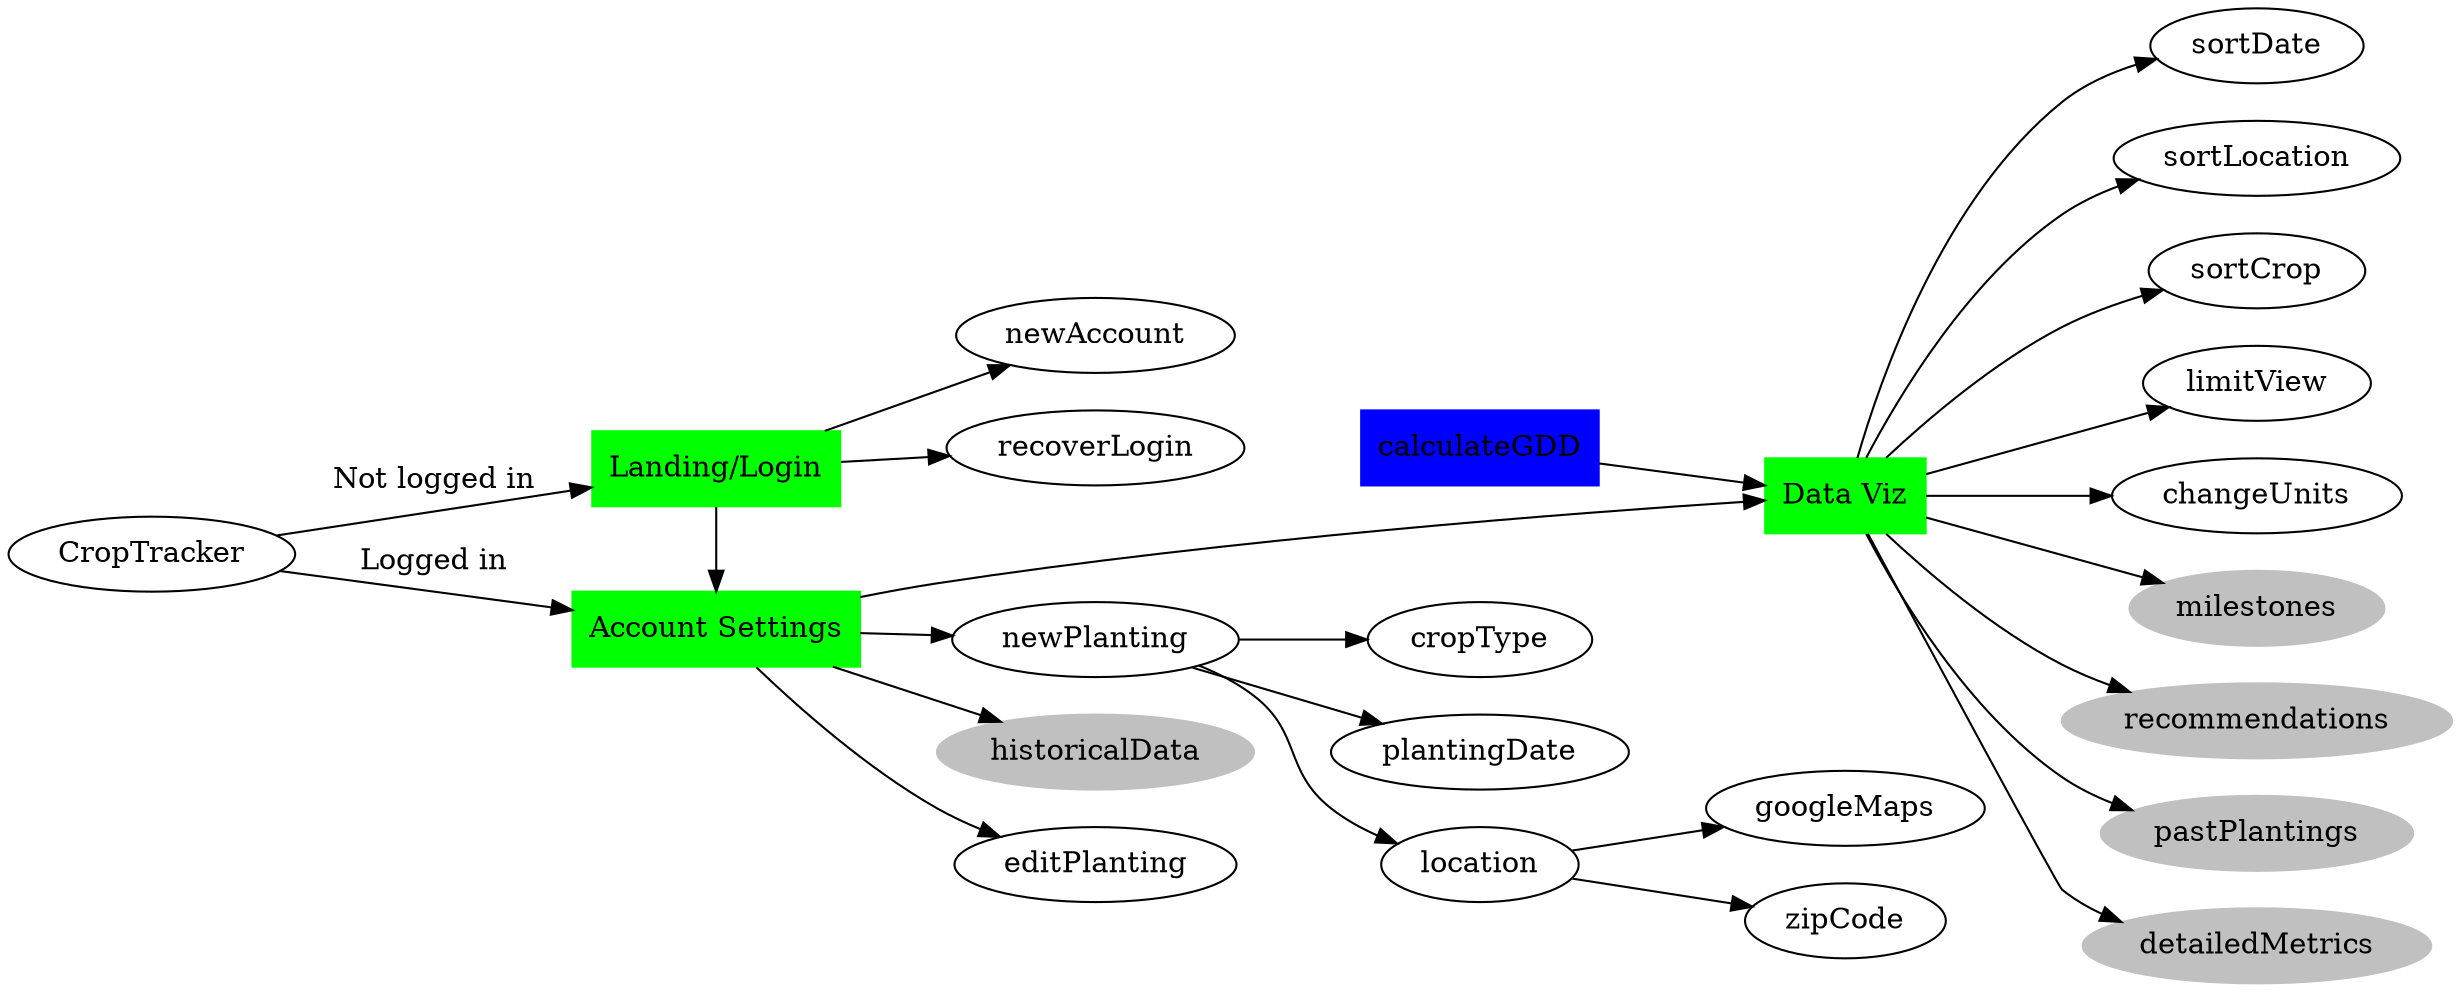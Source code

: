 digraph {

  rankdir=LR;
  {rank=same;myAccount login};
  {rank=same;googleMaps viewData};

  CropTracker;

// Core features (customer facing)
  login [label="Landing/Login", shape=box, style=filled, color=green];
  myAccount [label="Account Settings", shape=box, style=filled, color=green];
  viewData [label="Data Viz", shape=box, style=filled, color=green];

// Core features (backend)
  calculateGDD [shape=box, style=filled, color=blue];


// Login specifics
  newAccount;
  recoverLogin;

// Account specifics
  newPlanting;
  plantingDate;
  location;
    googleMaps;
    zipCode;
  cropType;
  historicalData [style=filled, color=grey];

// Data specifics
  sortDate;
  sortLocation;
  sortCrop;
  limitView;
  changeUnits;
  milestones [style=filled, color=grey];
  recommendations [style=filled, color=grey];
  pastPlantings [style=filled, color=grey];
  detailedMetrics [style=filled, color=grey];

// Organization
  CropTracker -> login [label="Not logged in"];
  CropTracker -> myAccount [label="Logged in"];

  login -> newAccount, recoverLogin;

  login -> myAccount;

  myAccount -> newPlanting, editPlanting, historicalData;
  newPlanting -> plantingDate, location, cropType;
  location -> googleMaps, zipCode;

  calculateGDD, myAccount -> viewData;

  viewData -> sortDate, sortLocation, sortCrop, limitView, changeUnits, milestones, recommendations, pastPlantings, detailedMetrics;

}
